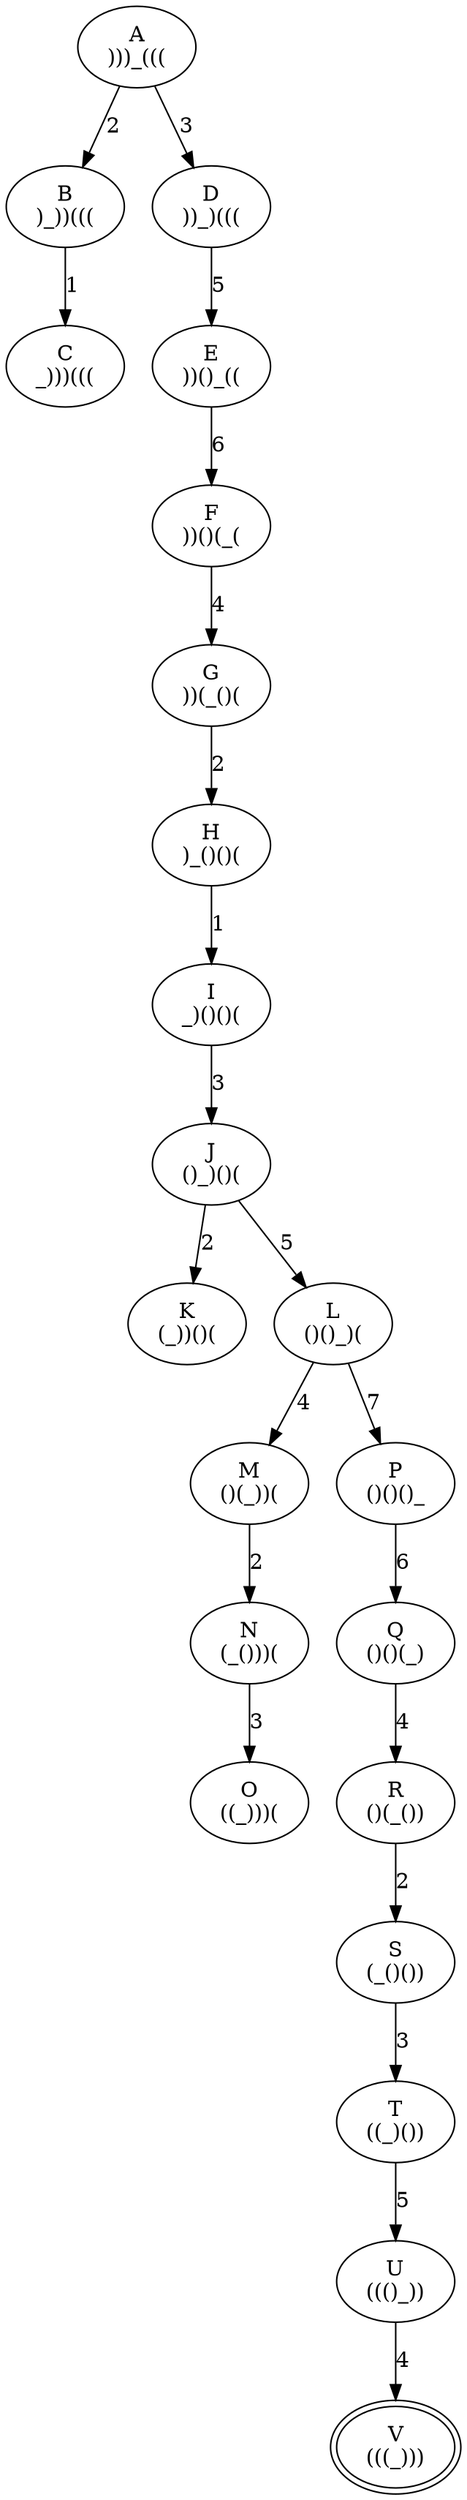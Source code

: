 
digraph ""
{
  A [label="A\n)))_((("] ;

    A -> B [label="2"] ;
    B [label="B\n)_))((("] ;

      B -> C [label="1"] ;
      C [label="C\n_)))((("] ;

    A -> D [label="3"] ;
    D [label="D\n))_)((("] ;

      D -> E [label="5"] ;
      E [label="E\n))()_(("] ;

        E -> F [label="6"] ;
        F [label="F\n))()(_("] ;

          F -> G [label="4"] ;
          G [label="G\n))(_()("] ;

            G -> H [label="2"] ;
            H [label="H\n)_()()("] ;

              H -> I [label="1"] ;
              I [label="I\n_)()()("] ;

                I -> J [label="3"] ;
                J [label="J\n()_)()("] ;
                
                  J -> K [label="2"] ;
                  K [label="K\n(_))()("] ;
                  
                J -> L [label="5"] ;
                L [label="L\n()()_)("] ;
                
                  L -> M [label="4"] ;
                  M [label="M\n()(_))("] ;
                  
                    M -> N [label="2"] ;
                    N [label="N\n(_()))("] ;

                      N -> O [label="3"] ;
                      O [label="O\n((_)))("] ;

                  L -> P [label="7"] ;
                  P [label="P\n()()()_"] ;

                    P -> Q [label="6"] ;
                    Q [label="Q\n()()(_)"] ;

                      Q -> R [label="4"] ;
                      R [label="R\n()(_())"] ;

                        R -> S [label="2"] ;
                        S [label="S\n(_()())"] ;

                          S -> T [label="3"] ;
                          T [label="T\n((_)())"] ;

                            T -> U [label="5"] ;
                            U [label="U\n((()_))"] ;

                              U -> V [label="4"] ;
                              V [label="V\n(((_)))"][peripheries=2] ;
}
